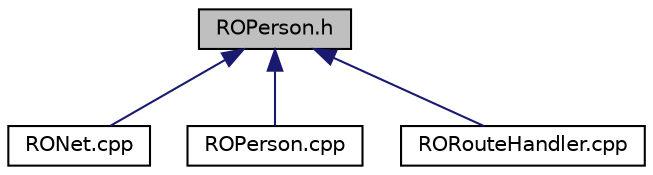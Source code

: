digraph "ROPerson.h"
{
  edge [fontname="Helvetica",fontsize="10",labelfontname="Helvetica",labelfontsize="10"];
  node [fontname="Helvetica",fontsize="10",shape=record];
  Node54 [label="ROPerson.h",height=0.2,width=0.4,color="black", fillcolor="grey75", style="filled", fontcolor="black"];
  Node54 -> Node55 [dir="back",color="midnightblue",fontsize="10",style="solid",fontname="Helvetica"];
  Node55 [label="RONet.cpp",height=0.2,width=0.4,color="black", fillcolor="white", style="filled",URL="$d4/dbe/_r_o_net_8cpp.html"];
  Node54 -> Node56 [dir="back",color="midnightblue",fontsize="10",style="solid",fontname="Helvetica"];
  Node56 [label="ROPerson.cpp",height=0.2,width=0.4,color="black", fillcolor="white", style="filled",URL="$dc/d2d/_r_o_person_8cpp.html"];
  Node54 -> Node57 [dir="back",color="midnightblue",fontsize="10",style="solid",fontname="Helvetica"];
  Node57 [label="RORouteHandler.cpp",height=0.2,width=0.4,color="black", fillcolor="white", style="filled",URL="$da/d3a/_r_o_route_handler_8cpp.html"];
}
